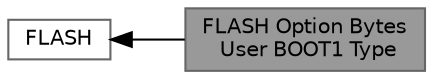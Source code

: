 digraph "FLASH Option Bytes User BOOT1 Type"
{
 // LATEX_PDF_SIZE
  bgcolor="transparent";
  edge [fontname=Helvetica,fontsize=10,labelfontname=Helvetica,labelfontsize=10];
  node [fontname=Helvetica,fontsize=10,shape=box,height=0.2,width=0.4];
  rankdir=LR;
  Node2 [id="Node000002",label="FLASH",height=0.2,width=0.4,color="grey40", fillcolor="white", style="filled",URL="$group___f_l_a_s_h.html",tooltip="FLASH HAL module driver"];
  Node1 [id="Node000001",label="FLASH Option Bytes\l User BOOT1 Type",height=0.2,width=0.4,color="gray40", fillcolor="grey60", style="filled", fontcolor="black",tooltip=" "];
  Node2->Node1 [shape=plaintext, dir="back", style="solid"];
}
